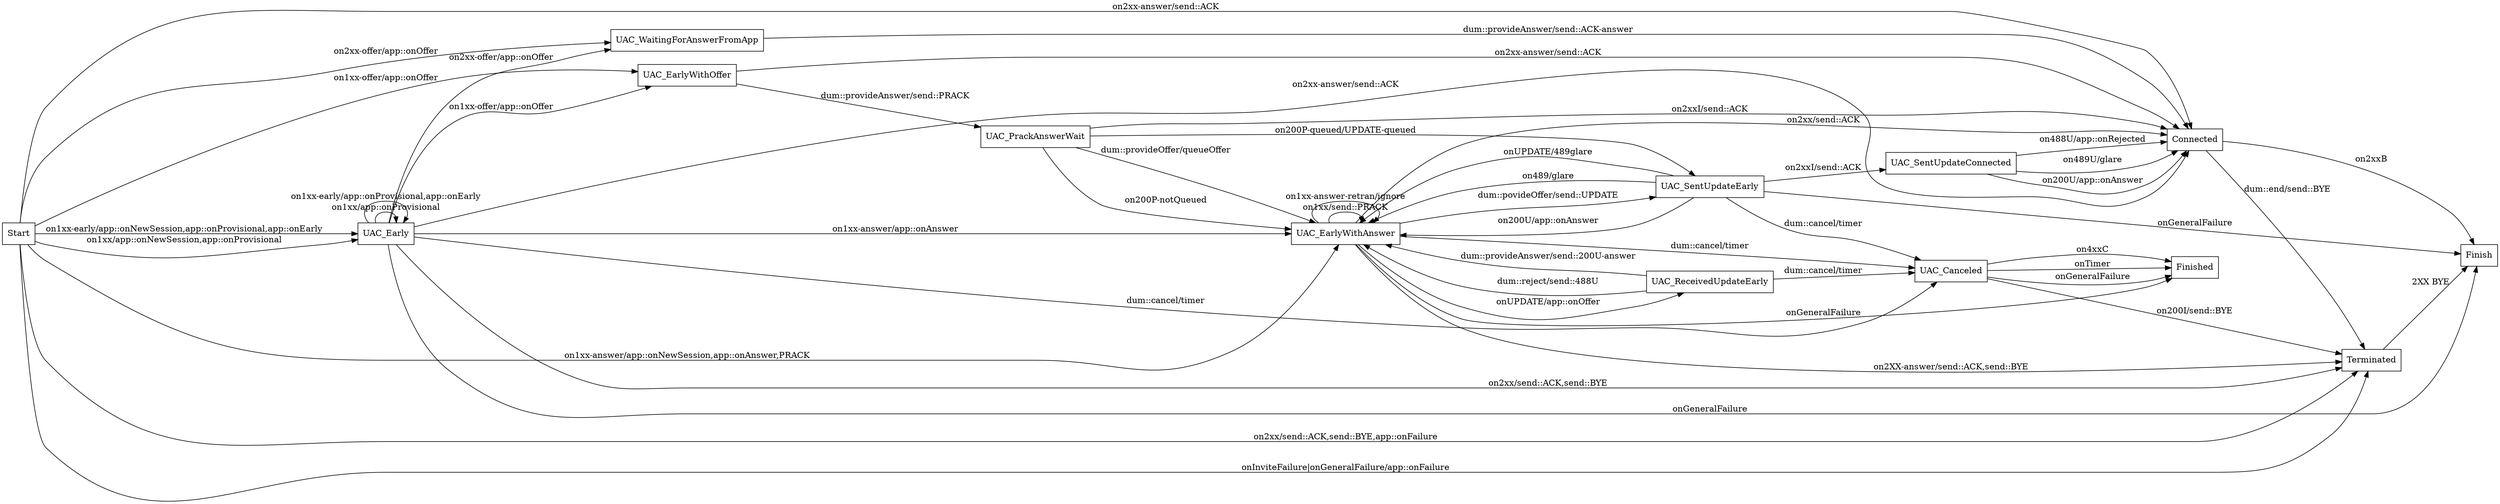 //  names start with cap are states
//  names start with app:: are appliction handlers
//  names start with dum:: are dum interface to application
//  names start with lower case are actions
//  names start with on are events

digraph UAC {
        rankdir=LR;
        node [shape = box];

        // create a timer in the DialogSet when 1xx is received including 100
        Start -> UAC_Early                              [ label = "on1xx/app::onNewSession,app::onProvisional" ];
        Start -> UAC_Early                              [ label = "on1xx-early/app::onNewSession,app::onProvisional,app::onEarly" ];
        Start -> UAC_EarlyWithOffer                     [ label = "on1xx-offer/app::onOffer" ];
        Start -> UAC_EarlyWithAnswer                    [ label = "on1xx-answer/app::onNewSession,app::onAnswer,PRACK" ];
        Start -> UAC_WaitingForAnswerFromApp            [ label = "on2xx-offer/app::onOffer" ];
        Start -> Connected                              [ label = "on2xx-answer/send::ACK" ];
        Start -> Terminated                             [ label = "on2xx/send::ACK,send::BYE,app::onFailure" ];
        Start -> Terminated                             [ label = "onInviteFailure|onGeneralFailure/app::onFailure" ];

        UAC_Early -> UAC_Early                          [ label = "on1xx/app::onProvisional" ];
        UAC_Early -> UAC_Early                          [ label = "on1xx-early/app::onProvisional,app::onEarly" ];
        UAC_Early -> UAC_EarlyWithAnswer                [ label = "on1xx-answer/app::onAnswer" ];
        UAC_Early -> UAC_EarlyWithOffer                 [ label = "on1xx-offer/app::onOffer" ];
        UAC_Early -> UAC_WaitingForAnswerFromApp        [ label = "on2xx-offer/app::onOffer" ];
        UAC_Early -> Connected                          [ label = "on2xx-answer/send::ACK" ];
        UAC_Early -> Finish                             [ label = "onGeneralFailure" ];
        UAC_Early -> UAC_Canceled                       [ label = "dum::cancel/timer" ];
        UAC_Early -> Terminated                         [ label = "on2xx/send::ACK,send::BYE" ];

        UAC_EarlyWithOffer -> Connected                 [ label = "on2xx-answer/send::ACK" ];
        UAC_EarlyWithOffer -> UAC_PrackAnswerWait       [ label = "dum::provideAnswer/send::PRACK" ];

        UAC_EarlyWithAnswer -> Connected                [ label = "on2xx/send::ACK" ];
        UAC_EarlyWithAnswer -> UAC_EarlyWithAnswer      [ label = "on1xx/send::PRACK" ];
        UAC_EarlyWithAnswer -> UAC_EarlyWithAnswer      [ label = "on1xx-answer-retran/ignore" ];
        // Can I send the UPDATE before I get 200/PRACK
        UAC_EarlyWithAnswer -> UAC_SentUpdateEarly      [ label = "dum::povideOffer/send::UPDATE" ];
        UAC_EarlyWithAnswer -> UAC_ReceivedUpdateEarly  [ label = "onUPDATE/app::onOffer" ];
        UAC_EarlyWithAnswer -> Terminated               [ label = "on2XX-answer/send::ACK,send::BYE" ];
        UAC_EarlyWithAnswer -> Finished                 [ label = "onGeneralFailure" ];
        UAC_EarlyWithAnswer -> UAC_Canceled             [ label = "dum::cancel/timer" ];

        UAC_SentUpdateEarly -> UAC_EarlyWithAnswer      [ label = "on200U/app::onAnswer" ];
        UAC_SentUpdateEarly -> UAC_EarlyWithAnswer      [ label = "onUPDATE/489glare" ];
        UAC_SentUpdateEarly -> UAC_EarlyWithAnswer      [ label = "on489/glare" ];
        UAC_SentUpdateEarly -> UAC_SentUpdateConnected  [ label = "on2xxI/send::ACK" ];
        UAC_SentUpdateEarly -> Finish                   [ label = "onGeneralFailure" ];
        UAC_SentUpdateEarly -> UAC_Canceled             [ label = "dum::cancel/timer" ];

        UAC_SentUpdateConnected -> Connected            [ label = "on200U/app::onAnswer" ];
        UAC_SentUpdateConnected -> Connected            [ label = "on488U/app::onRejected" ];
        UAC_SentUpdateConnected -> Connected            [ label = "on489U/glare" ];

        UAC_ReceivedUpdateEarly -> UAC_EarlyWithAnswer  [ label = "dum::provideAnswer/send::200U-answer" ];
        UAC_ReceivedUpdateEarly -> UAC_EarlyWithAnswer  [ label = "dum::reject/send::488U" ];
        UAC_ReceivedUpdateEarly -> UAC_Canceled         [ label = "dum::cancel/timer" ];// Only UAC can CANCEL

        UAC_WaitingForAnswerFromApp -> Connected        [ label = "dum::provideAnswer/send::ACK-answer" ];

        UAC_PrackAnswerWait -> UAC_EarlyWithAnswer      [ label = "dum::provideOffer/queueOffer" ];
        UAC_PrackAnswerWait -> UAC_SentUpdateEarly      [ label = "on200P-queued/UPDATE-queued" ];
        UAC_PrackAnswerWait -> UAC_EarlyWithAnswer      [ label = "on200P-notQueued" ];
        UAC_PrackAnswerWait -> Connected                [ label = "on2xxI/send::ACK" ];

        UAC_Canceled -> Finished                        [ label = "onTimer" ];
        UAC_Canceled -> Finished                        [ label = "onGeneralFailure" ];
        UAC_Canceled -> Finished                        [ label = "on4xxC" ];
        UAC_Canceled -> Terminated                      [ label = "on200I/send::BYE" ];

        Connected -> Terminated                         [ label = "dum::end/send::BYE" ];
        Connected -> Finish                             [ label = "on2xxB" ];

        Terminated -> Finish                            [ label = "2XX BYE" ];
}
